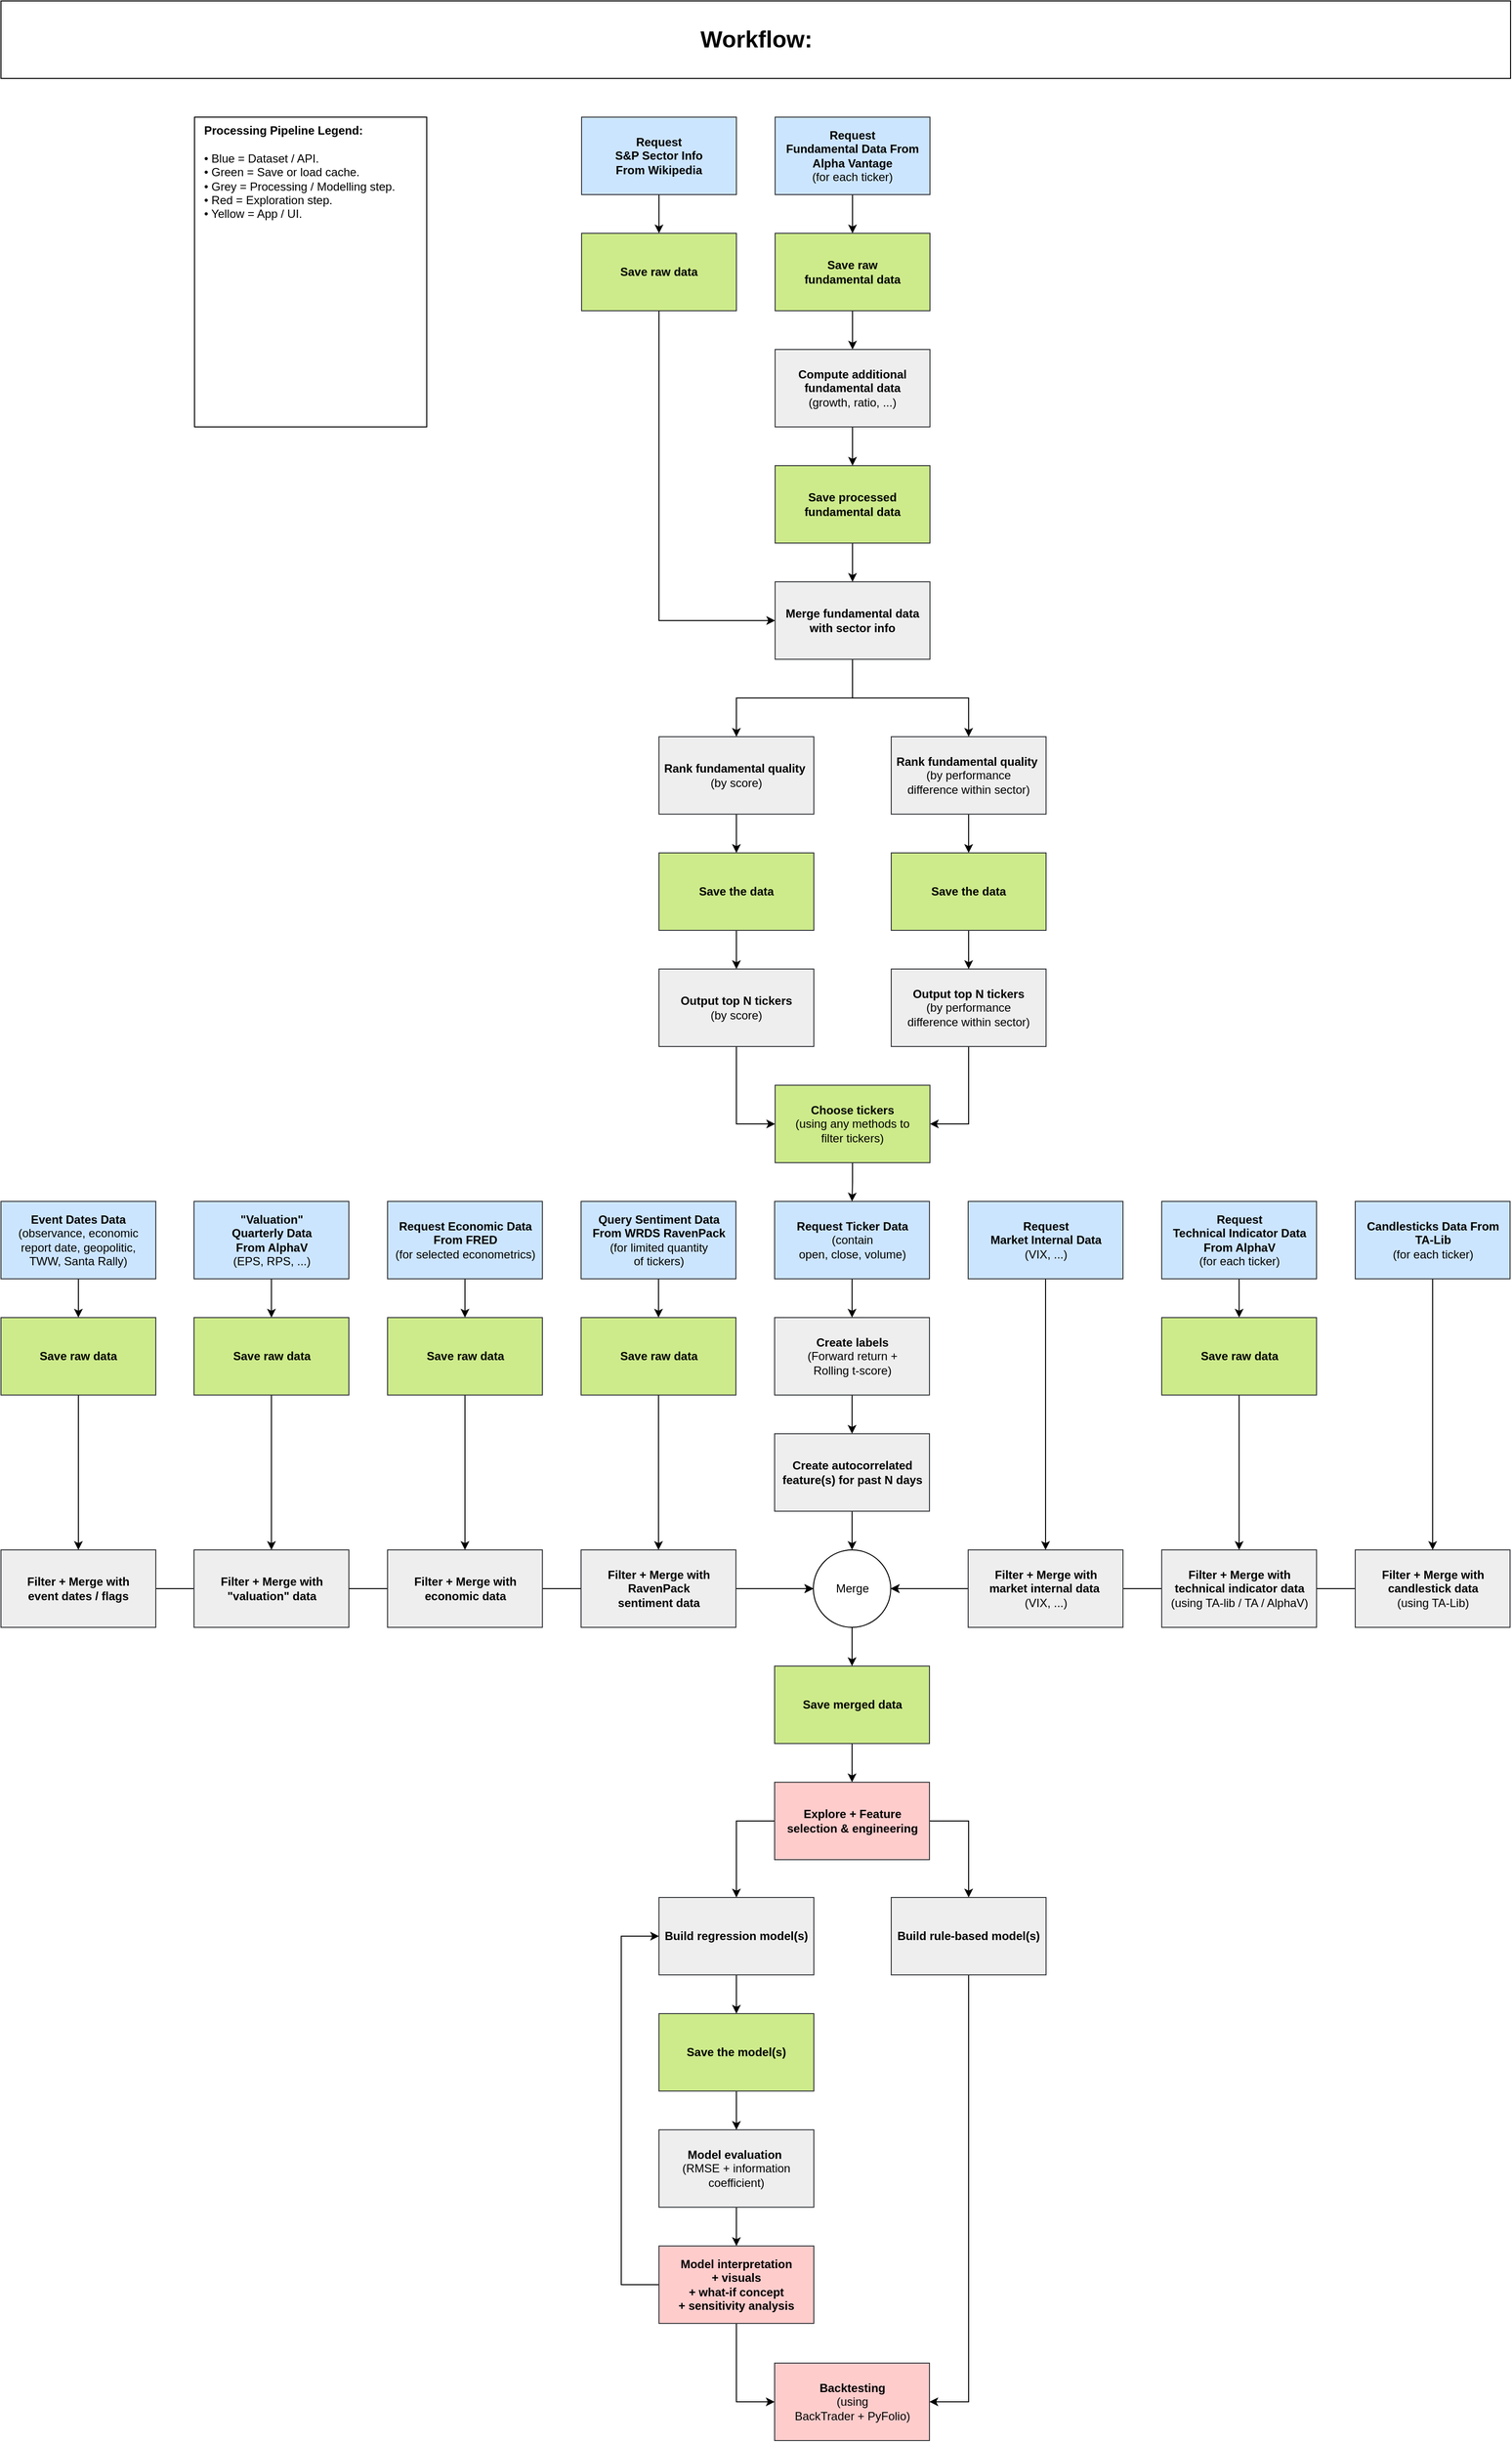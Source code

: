 <mxfile version="20.2.4" type="device" pages="3"><diagram id="XOwv9s_S93Ed8AocHxLy" name="workflow"><mxGraphModel dx="3448" dy="1522" grid="1" gridSize="10" guides="1" tooltips="1" connect="1" arrows="1" fold="1" page="1" pageScale="1" pageWidth="1169" pageHeight="827" math="0" shadow="0"><root><mxCell id="cT3jgn3tg6CRzC2Ch6uq-0"/><mxCell id="cT3jgn3tg6CRzC2Ch6uq-1" parent="cT3jgn3tg6CRzC2Ch6uq-0"/><mxCell id="NDVGhQBs1jizZYdKrDoh-17" style="edgeStyle=orthogonalEdgeStyle;rounded=0;orthogonalLoop=1;jettySize=auto;html=1;" parent="cT3jgn3tg6CRzC2Ch6uq-1" source="NDVGhQBs1jizZYdKrDoh-12" target="lr69LVYGVg-EljjJCGix-105" edge="1"><mxGeometry relative="1" as="geometry"/></mxCell><mxCell id="5p4c6snU-SuKV6wR_pnk-0" value="&lt;b style=&quot;font-size: 24px&quot;&gt;Workflow:&amp;nbsp;&lt;/b&gt;" style="rounded=0;whiteSpace=wrap;html=1;align=center;verticalAlign=middle;spacingLeft=8;fontSize=24;" parent="cT3jgn3tg6CRzC2Ch6uq-1" vertex="1"><mxGeometry x="-1440" y="-800" width="1560" height="80" as="geometry"/></mxCell><mxCell id="ap6l2DGa7me-KWfMbkwm-0" value="&lt;b&gt;Processing Pipeline Legend:&amp;nbsp;&lt;/b&gt;&lt;br&gt;&lt;br&gt;• Blue = Dataset / API.&amp;nbsp;&lt;br&gt;• Green = Save or load cache.&amp;nbsp;&lt;br&gt;•&amp;nbsp;Grey = Processing / Modelling step.&amp;nbsp;&lt;br&gt;• Red = Exploration step.&amp;nbsp;&lt;br&gt;• Yellow = App / UI.&amp;nbsp;" style="rounded=0;whiteSpace=wrap;html=1;align=left;verticalAlign=top;spacingLeft=8;" parent="cT3jgn3tg6CRzC2Ch6uq-1" vertex="1"><mxGeometry x="-1240" y="-680" width="240" height="320" as="geometry"/></mxCell><mxCell id="lr69LVYGVg-EljjJCGix-28" value="" style="edgeStyle=orthogonalEdgeStyle;rounded=0;orthogonalLoop=1;jettySize=auto;html=1;" parent="cT3jgn3tg6CRzC2Ch6uq-1" source="lr69LVYGVg-EljjJCGix-0" target="lr69LVYGVg-EljjJCGix-24" edge="1"><mxGeometry relative="1" as="geometry"/></mxCell><mxCell id="lr69LVYGVg-EljjJCGix-0" value="&lt;b&gt;Save raw &lt;br&gt;fundamental data&lt;/b&gt;" style="rounded=0;whiteSpace=wrap;html=1;fillColor=#cdeb8b;strokeColor=#36393d;" parent="cT3jgn3tg6CRzC2Ch6uq-1" vertex="1"><mxGeometry x="-640" y="-560" width="160" height="80" as="geometry"/></mxCell><mxCell id="lr69LVYGVg-EljjJCGix-27" value="" style="edgeStyle=orthogonalEdgeStyle;rounded=0;orthogonalLoop=1;jettySize=auto;html=1;" parent="cT3jgn3tg6CRzC2Ch6uq-1" source="lr69LVYGVg-EljjJCGix-2" target="lr69LVYGVg-EljjJCGix-0" edge="1"><mxGeometry relative="1" as="geometry"/></mxCell><mxCell id="lr69LVYGVg-EljjJCGix-2" value="&lt;b&gt;Request &lt;/b&gt;&lt;br&gt;&lt;b&gt;Fundamental Data From Alpha Vantage&lt;/b&gt;&lt;br&gt;(for each ticker)" style="rounded=0;whiteSpace=wrap;html=1;fillColor=#cce5ff;strokeColor=#36393d;" parent="cT3jgn3tg6CRzC2Ch6uq-1" vertex="1"><mxGeometry x="-640" y="-680" width="160" height="80" as="geometry"/></mxCell><mxCell id="lr69LVYGVg-EljjJCGix-42" value="" style="edgeStyle=orthogonalEdgeStyle;rounded=0;orthogonalLoop=1;jettySize=auto;html=1;" parent="cT3jgn3tg6CRzC2Ch6uq-1" source="lr69LVYGVg-EljjJCGix-4" target="lr69LVYGVg-EljjJCGix-5" edge="1"><mxGeometry relative="1" as="geometry"/></mxCell><mxCell id="lr69LVYGVg-EljjJCGix-4" value="&lt;b&gt;Request &lt;/b&gt;&lt;br&gt;&lt;b&gt;Technical Indicator Data From AlphaV&lt;/b&gt;&lt;br&gt;(for each ticker)" style="rounded=0;whiteSpace=wrap;html=1;fillColor=#cce5ff;strokeColor=#36393d;" parent="cT3jgn3tg6CRzC2Ch6uq-1" vertex="1"><mxGeometry x="-240.5" y="440" width="160" height="80" as="geometry"/></mxCell><mxCell id="lr69LVYGVg-EljjJCGix-114" style="edgeStyle=orthogonalEdgeStyle;rounded=0;orthogonalLoop=1;jettySize=auto;html=1;entryX=0.5;entryY=0;entryDx=0;entryDy=0;" parent="cT3jgn3tg6CRzC2Ch6uq-1" source="lr69LVYGVg-EljjJCGix-5" target="lr69LVYGVg-EljjJCGix-60" edge="1"><mxGeometry relative="1" as="geometry"/></mxCell><mxCell id="lr69LVYGVg-EljjJCGix-5" value="&lt;b&gt;Save raw&amp;nbsp;data&lt;/b&gt;" style="rounded=0;whiteSpace=wrap;html=1;fillColor=#cdeb8b;strokeColor=#36393d;" parent="cT3jgn3tg6CRzC2Ch6uq-1" vertex="1"><mxGeometry x="-240.5" y="560" width="160" height="80" as="geometry"/></mxCell><mxCell id="lr69LVYGVg-EljjJCGix-38" value="" style="edgeStyle=orthogonalEdgeStyle;rounded=0;orthogonalLoop=1;jettySize=auto;html=1;" parent="cT3jgn3tg6CRzC2Ch6uq-1" source="lr69LVYGVg-EljjJCGix-6" target="lr69LVYGVg-EljjJCGix-37" edge="1"><mxGeometry relative="1" as="geometry"/></mxCell><mxCell id="lr69LVYGVg-EljjJCGix-6" value="&lt;b&gt;Save processed &lt;br&gt;fundamental data&lt;/b&gt;" style="rounded=0;whiteSpace=wrap;html=1;fillColor=#cdeb8b;strokeColor=#36393d;" parent="cT3jgn3tg6CRzC2Ch6uq-1" vertex="1"><mxGeometry x="-640" y="-320" width="160" height="80" as="geometry"/></mxCell><mxCell id="lr69LVYGVg-EljjJCGix-23" value="" style="edgeStyle=orthogonalEdgeStyle;rounded=0;orthogonalLoop=1;jettySize=auto;html=1;" parent="cT3jgn3tg6CRzC2Ch6uq-1" source="lr69LVYGVg-EljjJCGix-7" target="lr69LVYGVg-EljjJCGix-18" edge="1"><mxGeometry relative="1" as="geometry"/></mxCell><mxCell id="lr69LVYGVg-EljjJCGix-7" value="&lt;b&gt;Rank fundamental quality&amp;nbsp;&lt;/b&gt;&lt;br&gt;(by score)" style="rounded=0;whiteSpace=wrap;html=1;fillColor=#eeeeee;strokeColor=#36393d;" parent="cT3jgn3tg6CRzC2Ch6uq-1" vertex="1"><mxGeometry x="-760" y="-40" width="160" height="80" as="geometry"/></mxCell><mxCell id="lr69LVYGVg-EljjJCGix-45" value="" style="edgeStyle=orthogonalEdgeStyle;rounded=0;orthogonalLoop=1;jettySize=auto;html=1;" parent="cT3jgn3tg6CRzC2Ch6uq-1" source="lr69LVYGVg-EljjJCGix-14" target="lr69LVYGVg-EljjJCGix-43" edge="1"><mxGeometry relative="1" as="geometry"/></mxCell><mxCell id="lr69LVYGVg-EljjJCGix-14" value="&lt;b&gt;Query Sentiment Data From WRDS RavenPack&lt;/b&gt;&lt;br&gt;(for limited quantity &lt;br&gt;of tickers)" style="rounded=0;whiteSpace=wrap;html=1;fillColor=#cce5ff;strokeColor=#36393d;" parent="cT3jgn3tg6CRzC2Ch6uq-1" vertex="1"><mxGeometry x="-840.5" y="440" width="160" height="80" as="geometry"/></mxCell><mxCell id="lr69LVYGVg-EljjJCGix-35" value="" style="edgeStyle=orthogonalEdgeStyle;rounded=0;orthogonalLoop=1;jettySize=auto;html=1;" parent="cT3jgn3tg6CRzC2Ch6uq-1" source="lr69LVYGVg-EljjJCGix-16" target="lr69LVYGVg-EljjJCGix-30" edge="1"><mxGeometry relative="1" as="geometry"/></mxCell><mxCell id="lr69LVYGVg-EljjJCGix-16" value="&lt;b&gt;Request &lt;br&gt;S&amp;amp;P Sector Info &lt;br&gt;From Wikipedia&lt;/b&gt;" style="rounded=0;whiteSpace=wrap;html=1;fillColor=#cce5ff;strokeColor=#36393d;" parent="cT3jgn3tg6CRzC2Ch6uq-1" vertex="1"><mxGeometry x="-840" y="-680" width="160" height="80" as="geometry"/></mxCell><mxCell id="lr69LVYGVg-EljjJCGix-56" value="" style="edgeStyle=orthogonalEdgeStyle;rounded=0;orthogonalLoop=1;jettySize=auto;html=1;" parent="cT3jgn3tg6CRzC2Ch6uq-1" source="lr69LVYGVg-EljjJCGix-18" target="lr69LVYGVg-EljjJCGix-54" edge="1"><mxGeometry relative="1" as="geometry"/></mxCell><mxCell id="lr69LVYGVg-EljjJCGix-18" value="&lt;b&gt;Save the data&lt;/b&gt;" style="rounded=0;whiteSpace=wrap;html=1;fillColor=#cdeb8b;strokeColor=#36393d;" parent="cT3jgn3tg6CRzC2Ch6uq-1" vertex="1"><mxGeometry x="-760" y="80" width="160" height="80" as="geometry"/></mxCell><mxCell id="lr69LVYGVg-EljjJCGix-22" value="" style="edgeStyle=orthogonalEdgeStyle;rounded=0;orthogonalLoop=1;jettySize=auto;html=1;" parent="cT3jgn3tg6CRzC2Ch6uq-1" source="lr69LVYGVg-EljjJCGix-19" target="lr69LVYGVg-EljjJCGix-21" edge="1"><mxGeometry relative="1" as="geometry"/></mxCell><mxCell id="lr69LVYGVg-EljjJCGix-19" value="&lt;b&gt;Rank fundamental quality&amp;nbsp;&lt;/b&gt;&lt;br&gt;(by performance &lt;br&gt;difference within sector)" style="rounded=0;whiteSpace=wrap;html=1;fillColor=#eeeeee;strokeColor=#36393d;" parent="cT3jgn3tg6CRzC2Ch6uq-1" vertex="1"><mxGeometry x="-520" y="-40" width="160" height="80" as="geometry"/></mxCell><mxCell id="lr69LVYGVg-EljjJCGix-57" value="" style="edgeStyle=orthogonalEdgeStyle;rounded=0;orthogonalLoop=1;jettySize=auto;html=1;" parent="cT3jgn3tg6CRzC2Ch6uq-1" source="lr69LVYGVg-EljjJCGix-21" target="lr69LVYGVg-EljjJCGix-55" edge="1"><mxGeometry relative="1" as="geometry"/></mxCell><mxCell id="lr69LVYGVg-EljjJCGix-21" value="&lt;b&gt;Save the data&lt;/b&gt;" style="rounded=0;whiteSpace=wrap;html=1;fillColor=#cdeb8b;strokeColor=#36393d;" parent="cT3jgn3tg6CRzC2Ch6uq-1" vertex="1"><mxGeometry x="-520" y="80" width="160" height="80" as="geometry"/></mxCell><mxCell id="lr69LVYGVg-EljjJCGix-29" value="" style="edgeStyle=orthogonalEdgeStyle;rounded=0;orthogonalLoop=1;jettySize=auto;html=1;" parent="cT3jgn3tg6CRzC2Ch6uq-1" source="lr69LVYGVg-EljjJCGix-24" target="lr69LVYGVg-EljjJCGix-6" edge="1"><mxGeometry relative="1" as="geometry"/></mxCell><mxCell id="lr69LVYGVg-EljjJCGix-24" value="&lt;b&gt;Compute additional fundamental data &lt;/b&gt;&lt;br&gt;(growth, ratio, ...)" style="rounded=0;whiteSpace=wrap;html=1;fillColor=#eeeeee;strokeColor=#36393d;" parent="cT3jgn3tg6CRzC2Ch6uq-1" vertex="1"><mxGeometry x="-640" y="-440" width="160" height="80" as="geometry"/></mxCell><mxCell id="lr69LVYGVg-EljjJCGix-41" style="edgeStyle=orthogonalEdgeStyle;rounded=0;orthogonalLoop=1;jettySize=auto;html=1;entryX=0;entryY=0.5;entryDx=0;entryDy=0;exitX=0.5;exitY=1;exitDx=0;exitDy=0;" parent="cT3jgn3tg6CRzC2Ch6uq-1" source="lr69LVYGVg-EljjJCGix-30" target="lr69LVYGVg-EljjJCGix-37" edge="1"><mxGeometry relative="1" as="geometry"><Array as="points"><mxPoint x="-760" y="-160"/></Array></mxGeometry></mxCell><mxCell id="lr69LVYGVg-EljjJCGix-30" value="&lt;b&gt;Save raw data&lt;br&gt;&lt;/b&gt;" style="rounded=0;whiteSpace=wrap;html=1;fillColor=#cdeb8b;strokeColor=#36393d;" parent="cT3jgn3tg6CRzC2Ch6uq-1" vertex="1"><mxGeometry x="-840" y="-560" width="160" height="80" as="geometry"/></mxCell><mxCell id="lr69LVYGVg-EljjJCGix-39" style="edgeStyle=orthogonalEdgeStyle;rounded=0;orthogonalLoop=1;jettySize=auto;html=1;entryX=0.5;entryY=0;entryDx=0;entryDy=0;" parent="cT3jgn3tg6CRzC2Ch6uq-1" source="lr69LVYGVg-EljjJCGix-37" target="lr69LVYGVg-EljjJCGix-19" edge="1"><mxGeometry relative="1" as="geometry"/></mxCell><mxCell id="lr69LVYGVg-EljjJCGix-40" style="edgeStyle=orthogonalEdgeStyle;rounded=0;orthogonalLoop=1;jettySize=auto;html=1;entryX=0.5;entryY=0;entryDx=0;entryDy=0;" parent="cT3jgn3tg6CRzC2Ch6uq-1" source="lr69LVYGVg-EljjJCGix-37" target="lr69LVYGVg-EljjJCGix-7" edge="1"><mxGeometry relative="1" as="geometry"/></mxCell><mxCell id="lr69LVYGVg-EljjJCGix-37" value="&lt;b&gt;Merge fundamental data with sector info&lt;/b&gt;" style="rounded=0;whiteSpace=wrap;html=1;fillColor=#eeeeee;strokeColor=#36393d;" parent="cT3jgn3tg6CRzC2Ch6uq-1" vertex="1"><mxGeometry x="-640" y="-200" width="160" height="80" as="geometry"/></mxCell><mxCell id="lr69LVYGVg-EljjJCGix-89" style="edgeStyle=orthogonalEdgeStyle;rounded=0;orthogonalLoop=1;jettySize=auto;html=1;" parent="cT3jgn3tg6CRzC2Ch6uq-1" source="lr69LVYGVg-EljjJCGix-43" target="lr69LVYGVg-EljjJCGix-58" edge="1"><mxGeometry relative="1" as="geometry"/></mxCell><mxCell id="lr69LVYGVg-EljjJCGix-43" value="&lt;b&gt;Save raw&amp;nbsp;data&lt;/b&gt;" style="rounded=0;whiteSpace=wrap;html=1;fillColor=#cdeb8b;strokeColor=#36393d;" parent="cT3jgn3tg6CRzC2Ch6uq-1" vertex="1"><mxGeometry x="-840.5" y="560" width="160" height="80" as="geometry"/></mxCell><mxCell id="lr69LVYGVg-EljjJCGix-47" value="" style="edgeStyle=orthogonalEdgeStyle;rounded=0;orthogonalLoop=1;jettySize=auto;html=1;" parent="cT3jgn3tg6CRzC2Ch6uq-1" source="lr69LVYGVg-EljjJCGix-48" target="lr69LVYGVg-EljjJCGix-52" edge="1"><mxGeometry relative="1" as="geometry"/></mxCell><mxCell id="lr69LVYGVg-EljjJCGix-48" value="&lt;b&gt;Create labels&lt;/b&gt;&lt;br&gt;(Forward return + &lt;br&gt;Rolling t-score)" style="rounded=0;whiteSpace=wrap;html=1;fillColor=#eeeeee;strokeColor=#36393d;" parent="cT3jgn3tg6CRzC2Ch6uq-1" vertex="1"><mxGeometry x="-640.5" y="560" width="160" height="80" as="geometry"/></mxCell><mxCell id="lr69LVYGVg-EljjJCGix-49" value="" style="edgeStyle=orthogonalEdgeStyle;rounded=0;orthogonalLoop=1;jettySize=auto;html=1;" parent="cT3jgn3tg6CRzC2Ch6uq-1" source="lr69LVYGVg-EljjJCGix-50" target="lr69LVYGVg-EljjJCGix-48" edge="1"><mxGeometry relative="1" as="geometry"/></mxCell><mxCell id="lr69LVYGVg-EljjJCGix-50" value="&lt;b&gt;Request Ticker Data&lt;br&gt;&lt;/b&gt;(contain &lt;br&gt;open, close, volume)" style="rounded=0;whiteSpace=wrap;html=1;fillColor=#cce5ff;strokeColor=#36393d;" parent="cT3jgn3tg6CRzC2Ch6uq-1" vertex="1"><mxGeometry x="-640.5" y="440" width="160" height="80" as="geometry"/></mxCell><mxCell id="lr69LVYGVg-EljjJCGix-106" value="" style="edgeStyle=orthogonalEdgeStyle;rounded=0;orthogonalLoop=1;jettySize=auto;html=1;" parent="cT3jgn3tg6CRzC2Ch6uq-1" source="lr69LVYGVg-EljjJCGix-52" target="lr69LVYGVg-EljjJCGix-105" edge="1"><mxGeometry relative="1" as="geometry"/></mxCell><mxCell id="lr69LVYGVg-EljjJCGix-52" value="&lt;b&gt;Create autocorrelated feature(s) for past N days&lt;/b&gt;" style="rounded=0;whiteSpace=wrap;html=1;fillColor=#eeeeee;strokeColor=#36393d;" parent="cT3jgn3tg6CRzC2Ch6uq-1" vertex="1"><mxGeometry x="-640.5" y="680" width="160" height="80" as="geometry"/></mxCell><mxCell id="lr69LVYGVg-EljjJCGix-74" style="edgeStyle=orthogonalEdgeStyle;rounded=0;orthogonalLoop=1;jettySize=auto;html=1;entryX=0;entryY=0.5;entryDx=0;entryDy=0;" parent="cT3jgn3tg6CRzC2Ch6uq-1" source="lr69LVYGVg-EljjJCGix-54" target="lr69LVYGVg-EljjJCGix-72" edge="1"><mxGeometry relative="1" as="geometry"/></mxCell><mxCell id="lr69LVYGVg-EljjJCGix-54" value="&lt;b&gt;Output top N tickers&lt;br&gt;&lt;/b&gt;(by score)&lt;b&gt;&lt;br&gt;&lt;/b&gt;" style="rounded=0;whiteSpace=wrap;html=1;fillColor=#eeeeee;strokeColor=#36393d;" parent="cT3jgn3tg6CRzC2Ch6uq-1" vertex="1"><mxGeometry x="-760" y="200" width="160" height="80" as="geometry"/></mxCell><mxCell id="lr69LVYGVg-EljjJCGix-75" style="edgeStyle=orthogonalEdgeStyle;rounded=0;orthogonalLoop=1;jettySize=auto;html=1;entryX=1;entryY=0.5;entryDx=0;entryDy=0;" parent="cT3jgn3tg6CRzC2Ch6uq-1" source="lr69LVYGVg-EljjJCGix-55" target="lr69LVYGVg-EljjJCGix-72" edge="1"><mxGeometry relative="1" as="geometry"/></mxCell><mxCell id="lr69LVYGVg-EljjJCGix-55" value="&lt;b&gt;Output top N tickers&lt;br&gt;&lt;/b&gt;(by performance&lt;br&gt;difference within sector)" style="rounded=0;whiteSpace=wrap;html=1;fillColor=#eeeeee;strokeColor=#36393d;" parent="cT3jgn3tg6CRzC2Ch6uq-1" vertex="1"><mxGeometry x="-520" y="200" width="160" height="80" as="geometry"/></mxCell><mxCell id="lr69LVYGVg-EljjJCGix-108" style="edgeStyle=orthogonalEdgeStyle;rounded=0;orthogonalLoop=1;jettySize=auto;html=1;entryX=0;entryY=0.5;entryDx=0;entryDy=0;" parent="cT3jgn3tg6CRzC2Ch6uq-1" source="lr69LVYGVg-EljjJCGix-58" target="lr69LVYGVg-EljjJCGix-105" edge="1"><mxGeometry relative="1" as="geometry"/></mxCell><mxCell id="lr69LVYGVg-EljjJCGix-110" style="edgeStyle=orthogonalEdgeStyle;rounded=0;orthogonalLoop=1;jettySize=auto;html=1;entryX=0;entryY=0.5;entryDx=0;entryDy=0;" parent="cT3jgn3tg6CRzC2Ch6uq-1" source="lr69LVYGVg-EljjJCGix-59" target="lr69LVYGVg-EljjJCGix-105" edge="1"><mxGeometry relative="1" as="geometry"/></mxCell><mxCell id="lr69LVYGVg-EljjJCGix-59" value="&lt;b&gt;Filter +&amp;nbsp;&lt;/b&gt;&lt;b&gt;Merge with &quot;valuation&quot; data&lt;br&gt;&lt;/b&gt;" style="rounded=0;whiteSpace=wrap;html=1;fillColor=#eeeeee;strokeColor=#36393d;" parent="cT3jgn3tg6CRzC2Ch6uq-1" vertex="1"><mxGeometry x="-1240.5" y="800" width="160" height="80" as="geometry"/></mxCell><mxCell id="NDVGhQBs1jizZYdKrDoh-6" style="edgeStyle=orthogonalEdgeStyle;rounded=0;orthogonalLoop=1;jettySize=auto;html=1;" parent="cT3jgn3tg6CRzC2Ch6uq-1" source="lr69LVYGVg-EljjJCGix-61" target="lr69LVYGVg-EljjJCGix-105" edge="1"><mxGeometry relative="1" as="geometry"/></mxCell><mxCell id="lr69LVYGVg-EljjJCGix-61" value="&lt;b&gt;Filter +&amp;nbsp;&lt;/b&gt;&lt;b&gt;Merge with &lt;/b&gt;&lt;br&gt;&lt;b&gt;candlestick data&lt;/b&gt;&lt;br&gt;(using TA-Lib)" style="rounded=0;whiteSpace=wrap;html=1;fillColor=#eeeeee;strokeColor=#36393d;" parent="cT3jgn3tg6CRzC2Ch6uq-1" vertex="1"><mxGeometry x="-40.5" y="800" width="160" height="80" as="geometry"/></mxCell><mxCell id="lr69LVYGVg-EljjJCGix-109" style="edgeStyle=orthogonalEdgeStyle;rounded=0;orthogonalLoop=1;jettySize=auto;html=1;entryX=0;entryY=0.5;entryDx=0;entryDy=0;" parent="cT3jgn3tg6CRzC2Ch6uq-1" source="lr69LVYGVg-EljjJCGix-62" target="lr69LVYGVg-EljjJCGix-105" edge="1"><mxGeometry relative="1" as="geometry"/></mxCell><mxCell id="lr69LVYGVg-EljjJCGix-62" value="&lt;b&gt;Filter +&amp;nbsp;&lt;/b&gt;&lt;b&gt;Merge with &lt;br&gt;economic data&lt;/b&gt;" style="rounded=0;whiteSpace=wrap;html=1;fillColor=#eeeeee;strokeColor=#36393d;" parent="cT3jgn3tg6CRzC2Ch6uq-1" vertex="1"><mxGeometry x="-1040.5" y="800" width="160" height="80" as="geometry"/></mxCell><mxCell id="lr69LVYGVg-EljjJCGix-115" style="edgeStyle=orthogonalEdgeStyle;rounded=0;orthogonalLoop=1;jettySize=auto;html=1;" parent="cT3jgn3tg6CRzC2Ch6uq-1" source="lr69LVYGVg-EljjJCGix-64" target="lr69LVYGVg-EljjJCGix-61" edge="1"><mxGeometry relative="1" as="geometry"/></mxCell><mxCell id="lr69LVYGVg-EljjJCGix-64" value="&lt;b&gt;Candlesticks Data From TA-Lib&lt;/b&gt;&lt;br&gt;(for each ticker)" style="rounded=0;whiteSpace=wrap;html=1;fillColor=#cce5ff;strokeColor=#36393d;" parent="cT3jgn3tg6CRzC2Ch6uq-1" vertex="1"><mxGeometry x="-40.5" y="440" width="160" height="80" as="geometry"/></mxCell><mxCell id="lr69LVYGVg-EljjJCGix-66" value="" style="edgeStyle=orthogonalEdgeStyle;rounded=0;orthogonalLoop=1;jettySize=auto;html=1;entryX=0.5;entryY=0;entryDx=0;entryDy=0;" parent="cT3jgn3tg6CRzC2Ch6uq-1" source="lr69LVYGVg-EljjJCGix-67" target="lr69LVYGVg-EljjJCGix-53" edge="1"><mxGeometry relative="1" as="geometry"><mxPoint x="-360.5" y="560" as="targetPoint"/></mxGeometry></mxCell><mxCell id="lr69LVYGVg-EljjJCGix-67" value="&lt;b&gt;Request &lt;/b&gt;&lt;br&gt;&lt;b&gt;Market Internal Data&lt;/b&gt;&lt;br&gt;(VIX, ...)" style="rounded=0;whiteSpace=wrap;html=1;fillColor=#cce5ff;strokeColor=#36393d;" parent="cT3jgn3tg6CRzC2Ch6uq-1" vertex="1"><mxGeometry x="-440.5" y="440" width="160" height="80" as="geometry"/></mxCell><mxCell id="NDVGhQBs1jizZYdKrDoh-0" value="" style="edgeStyle=orthogonalEdgeStyle;rounded=0;orthogonalLoop=1;jettySize=auto;html=1;" parent="cT3jgn3tg6CRzC2Ch6uq-1" source="lr69LVYGVg-EljjJCGix-72" target="lr69LVYGVg-EljjJCGix-50" edge="1"><mxGeometry relative="1" as="geometry"/></mxCell><mxCell id="lr69LVYGVg-EljjJCGix-72" value="&lt;b&gt;Choose tickers&lt;/b&gt;&lt;br&gt;(using any methods to &lt;br&gt;filter tickers)" style="rounded=0;whiteSpace=wrap;html=1;fillColor=#cdeb8b;strokeColor=#36393d;" parent="cT3jgn3tg6CRzC2Ch6uq-1" vertex="1"><mxGeometry x="-640" y="320" width="160" height="80" as="geometry"/></mxCell><mxCell id="lr69LVYGVg-EljjJCGix-76" style="edgeStyle=orthogonalEdgeStyle;rounded=0;orthogonalLoop=1;jettySize=auto;html=1;entryX=0;entryY=0.5;entryDx=0;entryDy=0;endArrow=classic;endFill=1;" parent="cT3jgn3tg6CRzC2Ch6uq-1" source="lr69LVYGVg-EljjJCGix-77" target="lr69LVYGVg-EljjJCGix-83" edge="1"><mxGeometry relative="1" as="geometry"><Array as="points"><mxPoint x="-799.0" y="1559"/><mxPoint x="-799.0" y="1199"/></Array></mxGeometry></mxCell><mxCell id="lr69LVYGVg-EljjJCGix-104" value="" style="edgeStyle=orthogonalEdgeStyle;rounded=0;orthogonalLoop=1;jettySize=auto;html=1;entryX=0;entryY=0.5;entryDx=0;entryDy=0;" parent="cT3jgn3tg6CRzC2Ch6uq-1" source="lr69LVYGVg-EljjJCGix-77" target="lr69LVYGVg-EljjJCGix-103" edge="1"><mxGeometry relative="1" as="geometry"/></mxCell><mxCell id="lr69LVYGVg-EljjJCGix-77" value="&lt;b&gt;Model interpretation&lt;br&gt;+ visuals&lt;br&gt;+ what-if concept&lt;br&gt;&lt;/b&gt;&lt;b&gt;+ sensitivity analysis&lt;/b&gt;" style="rounded=0;whiteSpace=wrap;html=1;fillColor=#ffcccc;strokeColor=#36393d;" parent="cT3jgn3tg6CRzC2Ch6uq-1" vertex="1"><mxGeometry x="-760.0" y="1519" width="160" height="80" as="geometry"/></mxCell><mxCell id="lr69LVYGVg-EljjJCGix-78" value="" style="edgeStyle=orthogonalEdgeStyle;rounded=0;orthogonalLoop=1;jettySize=auto;html=1;" parent="cT3jgn3tg6CRzC2Ch6uq-1" source="lr69LVYGVg-EljjJCGix-79" target="lr69LVYGVg-EljjJCGix-77" edge="1"><mxGeometry relative="1" as="geometry"/></mxCell><mxCell id="lr69LVYGVg-EljjJCGix-79" value="&lt;b&gt;Model evaluation&amp;nbsp;&lt;br&gt;&lt;/b&gt;(RMSE + information coefficient)" style="rounded=0;whiteSpace=wrap;html=1;fillColor=#eeeeee;strokeColor=#36393d;" parent="cT3jgn3tg6CRzC2Ch6uq-1" vertex="1"><mxGeometry x="-760.0" y="1399" width="160" height="80" as="geometry"/></mxCell><mxCell id="lr69LVYGVg-EljjJCGix-80" value="" style="edgeStyle=orthogonalEdgeStyle;rounded=0;orthogonalLoop=1;jettySize=auto;html=1;endArrow=classic;endFill=1;" parent="cT3jgn3tg6CRzC2Ch6uq-1" source="lr69LVYGVg-EljjJCGix-81" target="lr69LVYGVg-EljjJCGix-79" edge="1"><mxGeometry relative="1" as="geometry"/></mxCell><mxCell id="lr69LVYGVg-EljjJCGix-81" value="&lt;b&gt;Save the model(s)&lt;/b&gt;" style="rounded=0;whiteSpace=wrap;html=1;fillColor=#cdeb8b;strokeColor=#36393d;" parent="cT3jgn3tg6CRzC2Ch6uq-1" vertex="1"><mxGeometry x="-760.0" y="1279" width="160" height="80" as="geometry"/></mxCell><mxCell id="lr69LVYGVg-EljjJCGix-82" value="" style="edgeStyle=orthogonalEdgeStyle;rounded=0;orthogonalLoop=1;jettySize=auto;html=1;endArrow=classic;endFill=1;" parent="cT3jgn3tg6CRzC2Ch6uq-1" source="lr69LVYGVg-EljjJCGix-83" target="lr69LVYGVg-EljjJCGix-81" edge="1"><mxGeometry relative="1" as="geometry"/></mxCell><mxCell id="lr69LVYGVg-EljjJCGix-83" value="&lt;b&gt;Build regression model(s)&lt;/b&gt;" style="rounded=0;whiteSpace=wrap;html=1;fillColor=#eeeeee;strokeColor=#36393d;" parent="cT3jgn3tg6CRzC2Ch6uq-1" vertex="1"><mxGeometry x="-760.0" y="1159" width="160" height="80" as="geometry"/></mxCell><mxCell id="lr69LVYGVg-EljjJCGix-117" value="" style="edgeStyle=orthogonalEdgeStyle;rounded=0;orthogonalLoop=1;jettySize=auto;html=1;" parent="cT3jgn3tg6CRzC2Ch6uq-1" source="lr69LVYGVg-EljjJCGix-85" target="lr69LVYGVg-EljjJCGix-116" edge="1"><mxGeometry relative="1" as="geometry"/></mxCell><mxCell id="lr69LVYGVg-EljjJCGix-85" value="&lt;b&gt;Save merged data&lt;/b&gt;" style="rounded=0;whiteSpace=wrap;html=1;fillColor=#cdeb8b;strokeColor=#36393d;" parent="cT3jgn3tg6CRzC2Ch6uq-1" vertex="1"><mxGeometry x="-640.5" y="920" width="160" height="80" as="geometry"/></mxCell><mxCell id="lr69LVYGVg-EljjJCGix-90" value="" style="edgeStyle=orthogonalEdgeStyle;rounded=0;orthogonalLoop=1;jettySize=auto;html=1;" parent="cT3jgn3tg6CRzC2Ch6uq-1" source="lr69LVYGVg-EljjJCGix-91" target="lr69LVYGVg-EljjJCGix-92" edge="1"><mxGeometry relative="1" as="geometry"/></mxCell><mxCell id="lr69LVYGVg-EljjJCGix-91" value="&lt;b&gt;Request Economic Data From FRED&lt;/b&gt;&lt;br&gt;(for selected econometrics)" style="rounded=0;whiteSpace=wrap;html=1;fillColor=#cce5ff;strokeColor=#36393d;" parent="cT3jgn3tg6CRzC2Ch6uq-1" vertex="1"><mxGeometry x="-1040.5" y="440" width="160" height="80" as="geometry"/></mxCell><mxCell id="lr69LVYGVg-EljjJCGix-99" style="edgeStyle=orthogonalEdgeStyle;rounded=0;orthogonalLoop=1;jettySize=auto;html=1;entryX=0.5;entryY=0;entryDx=0;entryDy=0;" parent="cT3jgn3tg6CRzC2Ch6uq-1" source="lr69LVYGVg-EljjJCGix-92" target="lr69LVYGVg-EljjJCGix-62" edge="1"><mxGeometry relative="1" as="geometry"/></mxCell><mxCell id="lr69LVYGVg-EljjJCGix-92" value="&lt;b&gt;Save raw&amp;nbsp;data&lt;/b&gt;" style="rounded=0;whiteSpace=wrap;html=1;fillColor=#cdeb8b;strokeColor=#36393d;" parent="cT3jgn3tg6CRzC2Ch6uq-1" vertex="1"><mxGeometry x="-1040.5" y="560" width="160" height="80" as="geometry"/></mxCell><mxCell id="lr69LVYGVg-EljjJCGix-97" value="" style="edgeStyle=orthogonalEdgeStyle;rounded=0;orthogonalLoop=1;jettySize=auto;html=1;" parent="cT3jgn3tg6CRzC2Ch6uq-1" source="lr69LVYGVg-EljjJCGix-94" target="lr69LVYGVg-EljjJCGix-96" edge="1"><mxGeometry relative="1" as="geometry"/></mxCell><mxCell id="lr69LVYGVg-EljjJCGix-94" value="&lt;b&gt;&quot;Valuation&quot;&lt;br&gt;Quarterly Data&lt;/b&gt;&lt;br&gt;&lt;b&gt;From AlphaV&lt;/b&gt;&lt;br&gt;(EPS, RPS, ...)" style="rounded=0;whiteSpace=wrap;html=1;fillColor=#cce5ff;strokeColor=#36393d;" parent="cT3jgn3tg6CRzC2Ch6uq-1" vertex="1"><mxGeometry x="-1240.5" y="440" width="160" height="80" as="geometry"/></mxCell><mxCell id="lr69LVYGVg-EljjJCGix-98" style="edgeStyle=orthogonalEdgeStyle;rounded=0;orthogonalLoop=1;jettySize=auto;html=1;" parent="cT3jgn3tg6CRzC2Ch6uq-1" source="lr69LVYGVg-EljjJCGix-96" target="lr69LVYGVg-EljjJCGix-59" edge="1"><mxGeometry relative="1" as="geometry"/></mxCell><mxCell id="lr69LVYGVg-EljjJCGix-96" value="&lt;b&gt;Save raw&amp;nbsp;data&lt;/b&gt;" style="rounded=0;whiteSpace=wrap;html=1;fillColor=#cdeb8b;strokeColor=#36393d;" parent="cT3jgn3tg6CRzC2Ch6uq-1" vertex="1"><mxGeometry x="-1240.5" y="560" width="160" height="80" as="geometry"/></mxCell><mxCell id="lr69LVYGVg-EljjJCGix-103" value="&lt;b&gt;Backtesting&lt;/b&gt;&lt;br&gt;&lt;div style=&quot;&quot;&gt;&lt;span style=&quot;background-color: initial;&quot;&gt;(using &lt;br&gt;BackTrader + PyFolio)&lt;/span&gt;&lt;/div&gt;" style="rounded=0;whiteSpace=wrap;html=1;fillColor=#ffcccc;strokeColor=#36393d;align=center;" parent="cT3jgn3tg6CRzC2Ch6uq-1" vertex="1"><mxGeometry x="-640.5" y="1640" width="160" height="80" as="geometry"/></mxCell><mxCell id="lr69LVYGVg-EljjJCGix-107" value="" style="edgeStyle=orthogonalEdgeStyle;rounded=0;orthogonalLoop=1;jettySize=auto;html=1;" parent="cT3jgn3tg6CRzC2Ch6uq-1" source="lr69LVYGVg-EljjJCGix-105" target="lr69LVYGVg-EljjJCGix-85" edge="1"><mxGeometry relative="1" as="geometry"/></mxCell><mxCell id="lr69LVYGVg-EljjJCGix-105" value="Merge" style="ellipse;whiteSpace=wrap;html=1;aspect=fixed;" parent="cT3jgn3tg6CRzC2Ch6uq-1" vertex="1"><mxGeometry x="-600.5" y="800" width="80" height="80" as="geometry"/></mxCell><mxCell id="lr69LVYGVg-EljjJCGix-58" value="&lt;b&gt;Filter + Merge with RavenPack &lt;br&gt;sentiment data&lt;/b&gt;" style="rounded=0;whiteSpace=wrap;html=1;fillColor=#eeeeee;strokeColor=#36393d;" parent="cT3jgn3tg6CRzC2Ch6uq-1" vertex="1"><mxGeometry x="-840.5" y="800" width="160" height="80" as="geometry"/></mxCell><mxCell id="NDVGhQBs1jizZYdKrDoh-3" value="" style="edgeStyle=orthogonalEdgeStyle;rounded=0;orthogonalLoop=1;jettySize=auto;html=1;" parent="cT3jgn3tg6CRzC2Ch6uq-1" source="lr69LVYGVg-EljjJCGix-53" target="lr69LVYGVg-EljjJCGix-105" edge="1"><mxGeometry relative="1" as="geometry"/></mxCell><mxCell id="NDVGhQBs1jizZYdKrDoh-5" style="edgeStyle=orthogonalEdgeStyle;rounded=0;orthogonalLoop=1;jettySize=auto;html=1;" parent="cT3jgn3tg6CRzC2Ch6uq-1" source="lr69LVYGVg-EljjJCGix-60" target="lr69LVYGVg-EljjJCGix-105" edge="1"><mxGeometry relative="1" as="geometry"/></mxCell><mxCell id="lr69LVYGVg-EljjJCGix-60" value="&lt;b&gt;Filter +&amp;nbsp;&lt;/b&gt;&lt;b&gt;Merge with technical indicator data&lt;/b&gt;&lt;br&gt;(using TA-lib / TA / AlphaV)" style="rounded=0;whiteSpace=wrap;html=1;fillColor=#eeeeee;strokeColor=#36393d;" parent="cT3jgn3tg6CRzC2Ch6uq-1" vertex="1"><mxGeometry x="-240.5" y="800" width="160" height="80" as="geometry"/></mxCell><mxCell id="lr69LVYGVg-EljjJCGix-118" value="" style="edgeStyle=orthogonalEdgeStyle;rounded=0;orthogonalLoop=1;jettySize=auto;html=1;exitX=0;exitY=0.5;exitDx=0;exitDy=0;" parent="cT3jgn3tg6CRzC2Ch6uq-1" source="lr69LVYGVg-EljjJCGix-116" target="lr69LVYGVg-EljjJCGix-83" edge="1"><mxGeometry relative="1" as="geometry"/></mxCell><mxCell id="NDVGhQBs1jizZYdKrDoh-8" style="edgeStyle=orthogonalEdgeStyle;rounded=0;orthogonalLoop=1;jettySize=auto;html=1;entryX=0.5;entryY=0;entryDx=0;entryDy=0;exitX=1;exitY=0.5;exitDx=0;exitDy=0;" parent="cT3jgn3tg6CRzC2Ch6uq-1" source="lr69LVYGVg-EljjJCGix-116" target="NDVGhQBs1jizZYdKrDoh-7" edge="1"><mxGeometry relative="1" as="geometry"/></mxCell><mxCell id="lr69LVYGVg-EljjJCGix-116" value="&lt;b&gt;Explore + Feature &lt;br&gt;selection &amp;amp; engineering&lt;/b&gt;" style="rounded=0;whiteSpace=wrap;html=1;fillColor=#ffcccc;strokeColor=#36393d;" parent="cT3jgn3tg6CRzC2Ch6uq-1" vertex="1"><mxGeometry x="-640.5" y="1040" width="160" height="80" as="geometry"/></mxCell><mxCell id="lr69LVYGVg-EljjJCGix-53" value="&lt;b&gt;Filter +&amp;nbsp;&lt;/b&gt;&lt;b&gt;Merge with &lt;/b&gt;&lt;br&gt;&lt;b&gt;market internal data&amp;nbsp;&lt;/b&gt;&lt;br&gt;(VIX, ...)" style="rounded=0;whiteSpace=wrap;html=1;fillColor=#eeeeee;strokeColor=#36393d;" parent="cT3jgn3tg6CRzC2Ch6uq-1" vertex="1"><mxGeometry x="-440.5" y="800" width="160" height="80" as="geometry"/></mxCell><mxCell id="NDVGhQBs1jizZYdKrDoh-10" style="edgeStyle=orthogonalEdgeStyle;rounded=0;orthogonalLoop=1;jettySize=auto;html=1;entryX=1;entryY=0.5;entryDx=0;entryDy=0;" parent="cT3jgn3tg6CRzC2Ch6uq-1" source="NDVGhQBs1jizZYdKrDoh-7" target="lr69LVYGVg-EljjJCGix-103" edge="1"><mxGeometry relative="1" as="geometry"/></mxCell><mxCell id="NDVGhQBs1jizZYdKrDoh-7" value="&lt;b&gt;Build rule-based model(s)&lt;/b&gt;" style="rounded=0;whiteSpace=wrap;html=1;fillColor=#eeeeee;strokeColor=#36393d;" parent="cT3jgn3tg6CRzC2Ch6uq-1" vertex="1"><mxGeometry x="-520" y="1159" width="160" height="80" as="geometry"/></mxCell><mxCell id="NDVGhQBs1jizZYdKrDoh-12" value="&lt;b&gt;Filter +&amp;nbsp;&lt;/b&gt;&lt;b&gt;Merge with &lt;br&gt;event dates / flags&lt;/b&gt;" style="rounded=0;whiteSpace=wrap;html=1;fillColor=#eeeeee;strokeColor=#36393d;" parent="cT3jgn3tg6CRzC2Ch6uq-1" vertex="1"><mxGeometry x="-1440" y="800" width="160" height="80" as="geometry"/></mxCell><mxCell id="NDVGhQBs1jizZYdKrDoh-13" value="" style="edgeStyle=orthogonalEdgeStyle;rounded=0;orthogonalLoop=1;jettySize=auto;html=1;" parent="cT3jgn3tg6CRzC2Ch6uq-1" source="NDVGhQBs1jizZYdKrDoh-14" target="NDVGhQBs1jizZYdKrDoh-16" edge="1"><mxGeometry relative="1" as="geometry"/></mxCell><mxCell id="NDVGhQBs1jizZYdKrDoh-14" value="&lt;b&gt;Event Dates Data&lt;/b&gt;&lt;br&gt;(observance, economic report date, geopolitic, &lt;br&gt;TWW, Santa Rally)" style="rounded=0;whiteSpace=wrap;html=1;fillColor=#cce5ff;strokeColor=#36393d;" parent="cT3jgn3tg6CRzC2Ch6uq-1" vertex="1"><mxGeometry x="-1440" y="440" width="160" height="80" as="geometry"/></mxCell><mxCell id="NDVGhQBs1jizZYdKrDoh-15" style="edgeStyle=orthogonalEdgeStyle;rounded=0;orthogonalLoop=1;jettySize=auto;html=1;" parent="cT3jgn3tg6CRzC2Ch6uq-1" source="NDVGhQBs1jizZYdKrDoh-16" target="NDVGhQBs1jizZYdKrDoh-12" edge="1"><mxGeometry relative="1" as="geometry"/></mxCell><mxCell id="NDVGhQBs1jizZYdKrDoh-16" value="&lt;b&gt;Save raw&amp;nbsp;data&lt;/b&gt;" style="rounded=0;whiteSpace=wrap;html=1;fillColor=#cdeb8b;strokeColor=#36393d;" parent="cT3jgn3tg6CRzC2Ch6uq-1" vertex="1"><mxGeometry x="-1440" y="560" width="160" height="80" as="geometry"/></mxCell></root></mxGraphModel></diagram><diagram name="completion" id="S0e1bYz50vS09MV_4_1C"><mxGraphModel dx="1989" dy="1523" grid="1" gridSize="10" guides="1" tooltips="1" connect="1" arrows="1" fold="1" page="1" pageScale="1" pageWidth="1169" pageHeight="827" math="0" shadow="0"><root><mxCell id="WlBYTzzGyVE7TvTivAUr-0"/><mxCell id="WlBYTzzGyVE7TvTivAUr-1" parent="WlBYTzzGyVE7TvTivAUr-0"/><mxCell id="npLvrCpMIMFxikgr4Wc5-0" value="&lt;b&gt;Task Specific Distribution:&amp;nbsp;&lt;/b&gt;" style="rounded=0;whiteSpace=wrap;html=1;align=center;verticalAlign=middle;spacingLeft=8;fontSize=24;" parent="WlBYTzzGyVE7TvTivAUr-1" vertex="1"><mxGeometry x="-1120" y="-800" width="1520" height="80" as="geometry"/></mxCell><mxCell id="npLvrCpMIMFxikgr4Wc5-1" value="&lt;b&gt;Workload distribution:&amp;nbsp;&lt;br&gt;&lt;/b&gt;&lt;br&gt;• Green = Completed.&amp;nbsp;&lt;br&gt;• Red = WIP.&amp;nbsp;&lt;br&gt;• Blue = Partially done.&amp;nbsp;" style="rounded=0;whiteSpace=wrap;html=1;align=left;verticalAlign=top;spacingLeft=8;" parent="WlBYTzzGyVE7TvTivAUr-1" vertex="1"><mxGeometry x="-1120" y="-680" width="240" height="320" as="geometry"/></mxCell><mxCell id="npLvrCpMIMFxikgr4Wc5-2" value="" style="edgeStyle=orthogonalEdgeStyle;rounded=0;orthogonalLoop=1;jettySize=auto;html=1;" parent="WlBYTzzGyVE7TvTivAUr-1" source="npLvrCpMIMFxikgr4Wc5-3" target="npLvrCpMIMFxikgr4Wc5-7" edge="1"><mxGeometry relative="1" as="geometry"/></mxCell><mxCell id="npLvrCpMIMFxikgr4Wc5-3" value="&lt;b&gt;CNN News Dataset &lt;br&gt;&lt;/b&gt;(contain date, headline, category, text)" style="rounded=0;whiteSpace=wrap;html=1;fillColor=#cdeb8b;strokeColor=#36393d;" parent="WlBYTzzGyVE7TvTivAUr-1" vertex="1"><mxGeometry x="-640" y="-680" width="160" height="80" as="geometry"/></mxCell><mxCell id="npLvrCpMIMFxikgr4Wc5-4" value="" style="edgeStyle=orthogonalEdgeStyle;rounded=0;orthogonalLoop=1;jettySize=auto;html=1;fillColor=#ffcccc;strokeColor=#36393d;" parent="WlBYTzzGyVE7TvTivAUr-1" source="npLvrCpMIMFxikgr4Wc5-5" target="npLvrCpMIMFxikgr4Wc5-11" edge="1"><mxGeometry relative="1" as="geometry"/></mxCell><mxCell id="npLvrCpMIMFxikgr4Wc5-5" value="&lt;b&gt;Remove unavailable headlines&lt;/b&gt;" style="rounded=0;whiteSpace=wrap;html=1;fillColor=#cdeb8b;strokeColor=#36393d;" parent="WlBYTzzGyVE7TvTivAUr-1" vertex="1"><mxGeometry x="-640" y="-440" width="160" height="80" as="geometry"/></mxCell><mxCell id="npLvrCpMIMFxikgr4Wc5-6" value="" style="edgeStyle=orthogonalEdgeStyle;rounded=0;orthogonalLoop=1;jettySize=auto;html=1;fillColor=#ffcccc;strokeColor=#36393d;" parent="WlBYTzzGyVE7TvTivAUr-1" source="npLvrCpMIMFxikgr4Wc5-7" target="npLvrCpMIMFxikgr4Wc5-5" edge="1"><mxGeometry relative="1" as="geometry"/></mxCell><mxCell id="npLvrCpMIMFxikgr4Wc5-7" value="&lt;b&gt;Filter by categories &lt;br&gt;&lt;/b&gt;(keep business and finance related categories)" style="rounded=0;whiteSpace=wrap;html=1;fillColor=#cdeb8b;strokeColor=#36393d;" parent="WlBYTzzGyVE7TvTivAUr-1" vertex="1"><mxGeometry x="-640" y="-560" width="160" height="80" as="geometry"/></mxCell><mxCell id="npLvrCpMIMFxikgr4Wc5-8" value="" style="edgeStyle=orthogonalEdgeStyle;rounded=0;orthogonalLoop=1;jettySize=auto;html=1;" parent="WlBYTzzGyVE7TvTivAUr-1" source="npLvrCpMIMFxikgr4Wc5-9" target="npLvrCpMIMFxikgr4Wc5-11" edge="1"><mxGeometry relative="1" as="geometry"/></mxCell><mxCell id="npLvrCpMIMFxikgr4Wc5-9" value="&lt;b&gt;Load WIKIFIER API &lt;/b&gt;&lt;br&gt;(NER.&lt;br&gt;Need to get the API key)" style="rounded=0;whiteSpace=wrap;html=1;fillColor=#cdeb8b;strokeColor=#36393d;" parent="WlBYTzzGyVE7TvTivAUr-1" vertex="1"><mxGeometry x="-840" y="-320" width="160" height="80" as="geometry"/></mxCell><mxCell id="npLvrCpMIMFxikgr4Wc5-10" value="" style="edgeStyle=orthogonalEdgeStyle;rounded=0;orthogonalLoop=1;jettySize=auto;html=1;endArrow=classic;endFill=1;" parent="WlBYTzzGyVE7TvTivAUr-1" source="npLvrCpMIMFxikgr4Wc5-11" target="npLvrCpMIMFxikgr4Wc5-33" edge="1"><mxGeometry relative="1" as="geometry"/></mxCell><mxCell id="npLvrCpMIMFxikgr4Wc5-11" value="&lt;b&gt;Extract entities&lt;/b&gt;&lt;br&gt;(may keep relevant &amp;amp; significant entities)" style="rounded=0;whiteSpace=wrap;html=1;fillColor=#cce5ff;strokeColor=#36393d;" parent="WlBYTzzGyVE7TvTivAUr-1" vertex="1"><mxGeometry x="-640" y="-320" width="160" height="80" as="geometry"/></mxCell><mxCell id="npLvrCpMIMFxikgr4Wc5-12" value="" style="edgeStyle=orthogonalEdgeStyle;rounded=0;orthogonalLoop=1;jettySize=auto;html=1;" parent="WlBYTzzGyVE7TvTivAUr-1" source="npLvrCpMIMFxikgr4Wc5-13" target="npLvrCpMIMFxikgr4Wc5-15" edge="1"><mxGeometry relative="1" as="geometry"/></mxCell><mxCell id="npLvrCpMIMFxikgr4Wc5-13" value="&lt;b&gt;Load SpaCy pipeline&lt;br&gt;(sentiment only)&lt;br&gt;&lt;/b&gt;" style="rounded=0;whiteSpace=wrap;html=1;fillColor=#cdeb8b;strokeColor=#36393d;" parent="WlBYTzzGyVE7TvTivAUr-1" vertex="1"><mxGeometry x="40" y="-200" width="160" height="80" as="geometry"/></mxCell><mxCell id="npLvrCpMIMFxikgr4Wc5-14" value="" style="edgeStyle=orthogonalEdgeStyle;rounded=0;orthogonalLoop=1;jettySize=auto;html=1;endArrow=classic;endFill=1;" parent="WlBYTzzGyVE7TvTivAUr-1" source="npLvrCpMIMFxikgr4Wc5-15" target="npLvrCpMIMFxikgr4Wc5-43" edge="1"><mxGeometry relative="1" as="geometry"/></mxCell><mxCell id="npLvrCpMIMFxikgr4Wc5-15" value="&lt;b&gt;Extract sentiment score&lt;/b&gt;" style="rounded=0;whiteSpace=wrap;html=1;fillColor=#cdeb8b;strokeColor=#36393d;" parent="WlBYTzzGyVE7TvTivAUr-1" vertex="1"><mxGeometry x="-160" y="-200" width="160" height="80" as="geometry"/></mxCell><mxCell id="npLvrCpMIMFxikgr4Wc5-16" value="" style="edgeStyle=orthogonalEdgeStyle;rounded=0;orthogonalLoop=1;jettySize=auto;html=1;endArrow=classic;endFill=1;fillColor=#ffcccc;strokeColor=#36393d;" parent="WlBYTzzGyVE7TvTivAUr-1" source="npLvrCpMIMFxikgr4Wc5-17" target="npLvrCpMIMFxikgr4Wc5-19" edge="1"><mxGeometry relative="1" as="geometry"/></mxCell><mxCell id="npLvrCpMIMFxikgr4Wc5-17" value="&lt;b&gt;Vectorise the entities &lt;br&gt;/ Use embeddings&lt;/b&gt;&lt;br&gt;(from list to BOW &lt;br&gt;via Sklearn or EMB via Gensim / Metavec)" style="rounded=0;whiteSpace=wrap;html=1;fillColor=#cce5ff;strokeColor=#36393d;" parent="WlBYTzzGyVE7TvTivAUr-1" vertex="1"><mxGeometry x="-640" y="-80" width="160" height="80" as="geometry"/></mxCell><mxCell id="npLvrCpMIMFxikgr4Wc5-18" value="" style="edgeStyle=orthogonalEdgeStyle;rounded=0;orthogonalLoop=1;jettySize=auto;html=1;" parent="WlBYTzzGyVE7TvTivAUr-1" source="npLvrCpMIMFxikgr4Wc5-19" target="npLvrCpMIMFxikgr4Wc5-26" edge="1"><mxGeometry relative="1" as="geometry"/></mxCell><mxCell id="npLvrCpMIMFxikgr4Wc5-19" value="&lt;b&gt;Build topic model(s)&lt;/b&gt;&lt;br&gt;(explore optimal # of topics)" style="rounded=0;whiteSpace=wrap;html=1;fillColor=#cdeb8b;strokeColor=#36393d;" parent="WlBYTzzGyVE7TvTivAUr-1" vertex="1"><mxGeometry x="-640" y="40" width="160" height="80" as="geometry"/></mxCell><mxCell id="npLvrCpMIMFxikgr4Wc5-20" style="edgeStyle=orthogonalEdgeStyle;rounded=0;orthogonalLoop=1;jettySize=auto;html=1;entryX=0;entryY=0.5;entryDx=0;entryDy=0;" parent="WlBYTzzGyVE7TvTivAUr-1" source="npLvrCpMIMFxikgr4Wc5-21" target="npLvrCpMIMFxikgr4Wc5-19" edge="1"><mxGeometry relative="1" as="geometry"><Array as="points"><mxPoint x="-680" y="440"/><mxPoint x="-680" y="80"/></Array></mxGeometry></mxCell><mxCell id="npLvrCpMIMFxikgr4Wc5-21" value="&lt;b&gt;Model interpretation &lt;br&gt;+ visuals&lt;br&gt;+ multiverse analysis&lt;br&gt;&lt;/b&gt;" style="rounded=0;whiteSpace=wrap;html=1;fillColor=#cce5ff;strokeColor=#36393d;" parent="WlBYTzzGyVE7TvTivAUr-1" vertex="1"><mxGeometry x="-640" y="400" width="160" height="80" as="geometry"/></mxCell><mxCell id="npLvrCpMIMFxikgr4Wc5-22" value="" style="edgeStyle=orthogonalEdgeStyle;rounded=0;orthogonalLoop=1;jettySize=auto;html=1;fillColor=#ffcccc;strokeColor=#36393d;" parent="WlBYTzzGyVE7TvTivAUr-1" source="npLvrCpMIMFxikgr4Wc5-23" target="npLvrCpMIMFxikgr4Wc5-21" edge="1"><mxGeometry relative="1" as="geometry"/></mxCell><mxCell id="npLvrCpMIMFxikgr4Wc5-23" value="&lt;b&gt;Model evaluation &lt;/b&gt;(coherence / perplexity)" style="rounded=0;whiteSpace=wrap;html=1;fillColor=#cce5ff;strokeColor=#36393d;" parent="WlBYTzzGyVE7TvTivAUr-1" vertex="1"><mxGeometry x="-640" y="280" width="160" height="80" as="geometry"/></mxCell><mxCell id="npLvrCpMIMFxikgr4Wc5-24" value="" style="edgeStyle=orthogonalEdgeStyle;rounded=0;orthogonalLoop=1;jettySize=auto;html=1;" parent="WlBYTzzGyVE7TvTivAUr-1" source="npLvrCpMIMFxikgr4Wc5-26" target="npLvrCpMIMFxikgr4Wc5-23" edge="1"><mxGeometry relative="1" as="geometry"/></mxCell><mxCell id="npLvrCpMIMFxikgr4Wc5-25" value="" style="edgeStyle=orthogonalEdgeStyle;rounded=0;orthogonalLoop=1;jettySize=auto;html=1;endArrow=classic;endFill=1;" parent="WlBYTzzGyVE7TvTivAUr-1" source="npLvrCpMIMFxikgr4Wc5-26" target="npLvrCpMIMFxikgr4Wc5-45" edge="1"><mxGeometry relative="1" as="geometry"/></mxCell><mxCell id="npLvrCpMIMFxikgr4Wc5-26" value="&lt;b&gt;Save the topic model(s)&lt;/b&gt;" style="rounded=0;whiteSpace=wrap;html=1;fillColor=#cdeb8b;strokeColor=#36393d;" parent="WlBYTzzGyVE7TvTivAUr-1" vertex="1"><mxGeometry x="-640" y="160" width="160" height="80" as="geometry"/></mxCell><mxCell id="npLvrCpMIMFxikgr4Wc5-27" value="" style="edgeStyle=orthogonalEdgeStyle;rounded=0;orthogonalLoop=1;jettySize=auto;html=1;fillColor=#ffcccc;strokeColor=#36393d;" parent="WlBYTzzGyVE7TvTivAUr-1" source="npLvrCpMIMFxikgr4Wc5-28" target="npLvrCpMIMFxikgr4Wc5-37" edge="1"><mxGeometry relative="1" as="geometry"/></mxCell><mxCell id="npLvrCpMIMFxikgr4Wc5-28" value="&lt;b&gt;Create labels, &lt;br&gt;Rolling t-score&lt;/b&gt;&lt;br&gt;(Convert to ordinal or &lt;br&gt;keep as numerical)" style="rounded=0;whiteSpace=wrap;html=1;fillColor=#cdeb8b;strokeColor=#36393d;" parent="WlBYTzzGyVE7TvTivAUr-1" vertex="1"><mxGeometry x="-160" y="-560" width="160" height="80" as="geometry"/></mxCell><mxCell id="npLvrCpMIMFxikgr4Wc5-29" value="" style="edgeStyle=orthogonalEdgeStyle;rounded=0;orthogonalLoop=1;jettySize=auto;html=1;" parent="WlBYTzzGyVE7TvTivAUr-1" source="npLvrCpMIMFxikgr4Wc5-30" target="npLvrCpMIMFxikgr4Wc5-28" edge="1"><mxGeometry relative="1" as="geometry"/></mxCell><mxCell id="npLvrCpMIMFxikgr4Wc5-30" value="&lt;b&gt;YFinance&lt;br&gt;&lt;/b&gt;(contain &lt;br&gt;open, close, volume)" style="rounded=0;whiteSpace=wrap;html=1;fillColor=#cdeb8b;strokeColor=#36393d;" parent="WlBYTzzGyVE7TvTivAUr-1" vertex="1"><mxGeometry x="-160" y="-680" width="160" height="80" as="geometry"/></mxCell><mxCell id="npLvrCpMIMFxikgr4Wc5-31" value="" style="edgeStyle=orthogonalEdgeStyle;rounded=0;orthogonalLoop=1;jettySize=auto;html=1;" parent="WlBYTzzGyVE7TvTivAUr-1" source="npLvrCpMIMFxikgr4Wc5-33" target="npLvrCpMIMFxikgr4Wc5-35" edge="1"><mxGeometry relative="1" as="geometry"/></mxCell><mxCell id="npLvrCpMIMFxikgr4Wc5-32" value="" style="edgeStyle=orthogonalEdgeStyle;rounded=0;orthogonalLoop=1;jettySize=auto;html=1;endArrow=classic;endFill=1;" parent="WlBYTzzGyVE7TvTivAUr-1" source="npLvrCpMIMFxikgr4Wc5-33" target="npLvrCpMIMFxikgr4Wc5-17" edge="1"><mxGeometry relative="1" as="geometry"/></mxCell><mxCell id="npLvrCpMIMFxikgr4Wc5-33" value="&lt;b&gt;Save the data&lt;/b&gt;&lt;br&gt;(extracting entities &lt;br&gt;takes time,&lt;br&gt;so need to cache it)" style="rounded=0;whiteSpace=wrap;html=1;fillColor=#cdeb8b;strokeColor=#36393d;" parent="WlBYTzzGyVE7TvTivAUr-1" vertex="1"><mxGeometry x="-640" y="-200" width="160" height="80" as="geometry"/></mxCell><mxCell id="npLvrCpMIMFxikgr4Wc5-34" style="edgeStyle=orthogonalEdgeStyle;rounded=0;orthogonalLoop=1;jettySize=auto;html=1;endArrow=classic;endFill=1;" parent="WlBYTzzGyVE7TvTivAUr-1" source="npLvrCpMIMFxikgr4Wc5-35" target="npLvrCpMIMFxikgr4Wc5-41" edge="1"><mxGeometry relative="1" as="geometry"/></mxCell><mxCell id="npLvrCpMIMFxikgr4Wc5-35" value="&lt;b&gt;Load the data&lt;/b&gt;" style="rounded=0;whiteSpace=wrap;html=1;fillColor=#cdeb8b;strokeColor=#36393d;" parent="WlBYTzzGyVE7TvTivAUr-1" vertex="1"><mxGeometry x="-440" y="-200" width="160" height="80" as="geometry"/></mxCell><mxCell id="npLvrCpMIMFxikgr4Wc5-36" value="" style="edgeStyle=orthogonalEdgeStyle;rounded=0;orthogonalLoop=1;jettySize=auto;html=1;fillColor=#ffcccc;strokeColor=#36393d;" parent="WlBYTzzGyVE7TvTivAUr-1" source="npLvrCpMIMFxikgr4Wc5-37" target="npLvrCpMIMFxikgr4Wc5-39" edge="1"><mxGeometry relative="1" as="geometry"/></mxCell><mxCell id="npLvrCpMIMFxikgr4Wc5-37" value="&lt;b&gt;Create feature(s) for past &lt;br&gt;N days of rolling t-score&lt;/b&gt;&lt;br&gt;(if autocorrelation exists)" style="rounded=0;whiteSpace=wrap;html=1;fillColor=#cce5ff;strokeColor=#36393d;" parent="WlBYTzzGyVE7TvTivAUr-1" vertex="1"><mxGeometry x="-160" y="-440" width="160" height="80" as="geometry"/></mxCell><mxCell id="npLvrCpMIMFxikgr4Wc5-38" value="" style="edgeStyle=orthogonalEdgeStyle;rounded=0;orthogonalLoop=1;jettySize=auto;html=1;endArrow=classic;endFill=1;fillColor=#ffcccc;strokeColor=#36393d;" parent="WlBYTzzGyVE7TvTivAUr-1" source="npLvrCpMIMFxikgr4Wc5-39" target="npLvrCpMIMFxikgr4Wc5-15" edge="1"><mxGeometry relative="1" as="geometry"/></mxCell><mxCell id="npLvrCpMIMFxikgr4Wc5-39" value="&lt;b&gt;Create other&lt;br&gt;relevant features&lt;/b&gt;&lt;br&gt;(explore features)" style="rounded=0;whiteSpace=wrap;html=1;fillColor=#cce5ff;strokeColor=#36393d;" parent="WlBYTzzGyVE7TvTivAUr-1" vertex="1"><mxGeometry x="-160" y="-320" width="160" height="80" as="geometry"/></mxCell><mxCell id="npLvrCpMIMFxikgr4Wc5-40" value="" style="edgeStyle=orthogonalEdgeStyle;rounded=0;orthogonalLoop=1;jettySize=auto;html=1;" parent="WlBYTzzGyVE7TvTivAUr-1" source="npLvrCpMIMFxikgr4Wc5-41" target="npLvrCpMIMFxikgr4Wc5-39" edge="1"><mxGeometry relative="1" as="geometry"/></mxCell><mxCell id="npLvrCpMIMFxikgr4Wc5-41" value="Merge&lt;br&gt;datasets&lt;br&gt;by date" style="ellipse;whiteSpace=wrap;html=1;aspect=fixed;fillColor=#cdeb8b;strokeColor=#36393d;" parent="WlBYTzzGyVE7TvTivAUr-1" vertex="1"><mxGeometry x="-270" y="-310" width="60" height="60" as="geometry"/></mxCell><mxCell id="npLvrCpMIMFxikgr4Wc5-42" style="edgeStyle=orthogonalEdgeStyle;rounded=0;orthogonalLoop=1;jettySize=auto;html=1;endArrow=classic;endFill=1;fillColor=#ffcccc;strokeColor=#36393d;" parent="WlBYTzzGyVE7TvTivAUr-1" source="npLvrCpMIMFxikgr4Wc5-43" target="npLvrCpMIMFxikgr4Wc5-53" edge="1"><mxGeometry relative="1" as="geometry"/></mxCell><mxCell id="npLvrCpMIMFxikgr4Wc5-43" value="&lt;b&gt;Extract topics / themes&lt;/b&gt;&lt;br&gt;(labelled with names)" style="rounded=0;whiteSpace=wrap;html=1;fillColor=#cdeb8b;strokeColor=#36393d;" parent="WlBYTzzGyVE7TvTivAUr-1" vertex="1"><mxGeometry x="-160" y="-80" width="160" height="80" as="geometry"/></mxCell><mxCell id="npLvrCpMIMFxikgr4Wc5-44" style="edgeStyle=orthogonalEdgeStyle;rounded=0;orthogonalLoop=1;jettySize=auto;html=1;entryX=0;entryY=0.5;entryDx=0;entryDy=0;endArrow=classic;endFill=1;" parent="WlBYTzzGyVE7TvTivAUr-1" source="npLvrCpMIMFxikgr4Wc5-45" target="npLvrCpMIMFxikgr4Wc5-43" edge="1"><mxGeometry relative="1" as="geometry"><Array as="points"><mxPoint x="-360" y="-40"/></Array></mxGeometry></mxCell><mxCell id="npLvrCpMIMFxikgr4Wc5-45" value="&lt;b&gt;Load the topic model(s)&lt;/b&gt;" style="rounded=0;whiteSpace=wrap;html=1;fillColor=#cdeb8b;strokeColor=#36393d;" parent="WlBYTzzGyVE7TvTivAUr-1" vertex="1"><mxGeometry x="-440" y="160" width="160" height="80" as="geometry"/></mxCell><mxCell id="npLvrCpMIMFxikgr4Wc5-46" style="edgeStyle=orthogonalEdgeStyle;rounded=0;orthogonalLoop=1;jettySize=auto;html=1;entryX=0;entryY=0.5;entryDx=0;entryDy=0;endArrow=classic;endFill=1;" parent="WlBYTzzGyVE7TvTivAUr-1" source="npLvrCpMIMFxikgr4Wc5-47" target="npLvrCpMIMFxikgr4Wc5-53" edge="1"><mxGeometry relative="1" as="geometry"><Array as="points"><mxPoint x="-200" y="440"/><mxPoint x="-200" y="80"/></Array></mxGeometry></mxCell><mxCell id="npLvrCpMIMFxikgr4Wc5-47" value="&lt;b&gt;Model interpretation &lt;br&gt;+ visuals&lt;br&gt;+ GOOG What-If concept&lt;br&gt;&lt;/b&gt;&lt;b&gt;+ sensitivity analysis&lt;/b&gt;&lt;br&gt;(weights for entities, sentiment, theme, ...)" style="rounded=0;whiteSpace=wrap;html=1;fillColor=#cce5ff;strokeColor=#36393d;" parent="WlBYTzzGyVE7TvTivAUr-1" vertex="1"><mxGeometry x="-160" y="400" width="160" height="80" as="geometry"/></mxCell><mxCell id="npLvrCpMIMFxikgr4Wc5-48" value="" style="edgeStyle=orthogonalEdgeStyle;rounded=0;orthogonalLoop=1;jettySize=auto;html=1;fillColor=#ffcccc;strokeColor=#36393d;" parent="WlBYTzzGyVE7TvTivAUr-1" source="npLvrCpMIMFxikgr4Wc5-49" target="npLvrCpMIMFxikgr4Wc5-47" edge="1"><mxGeometry relative="1" as="geometry"/></mxCell><mxCell id="npLvrCpMIMFxikgr4Wc5-49" value="&lt;b&gt;Model evaluation&amp;nbsp;&lt;br&gt;&lt;/b&gt;(rmse)" style="rounded=0;whiteSpace=wrap;html=1;fillColor=#cce5ff;strokeColor=#36393d;" parent="WlBYTzzGyVE7TvTivAUr-1" vertex="1"><mxGeometry x="-160" y="280" width="160" height="80" as="geometry"/></mxCell><mxCell id="npLvrCpMIMFxikgr4Wc5-50" value="" style="edgeStyle=orthogonalEdgeStyle;rounded=0;orthogonalLoop=1;jettySize=auto;html=1;endArrow=classic;endFill=1;" parent="WlBYTzzGyVE7TvTivAUr-1" source="npLvrCpMIMFxikgr4Wc5-51" target="npLvrCpMIMFxikgr4Wc5-49" edge="1"><mxGeometry relative="1" as="geometry"/></mxCell><mxCell id="npLvrCpMIMFxikgr4Wc5-51" value="&lt;b&gt;Save the model(s)&lt;/b&gt;" style="rounded=0;whiteSpace=wrap;html=1;fillColor=#cdeb8b;strokeColor=#36393d;" parent="WlBYTzzGyVE7TvTivAUr-1" vertex="1"><mxGeometry x="-160" y="160" width="160" height="80" as="geometry"/></mxCell><mxCell id="npLvrCpMIMFxikgr4Wc5-52" value="" style="edgeStyle=orthogonalEdgeStyle;rounded=0;orthogonalLoop=1;jettySize=auto;html=1;endArrow=classic;endFill=1;" parent="WlBYTzzGyVE7TvTivAUr-1" source="npLvrCpMIMFxikgr4Wc5-53" target="npLvrCpMIMFxikgr4Wc5-51" edge="1"><mxGeometry relative="1" as="geometry"/></mxCell><mxCell id="npLvrCpMIMFxikgr4Wc5-53" value="&lt;b&gt;Build regression model(s)&lt;/b&gt;" style="rounded=0;whiteSpace=wrap;html=1;fillColor=#cce5ff;strokeColor=#36393d;" parent="WlBYTzzGyVE7TvTivAUr-1" vertex="1"><mxGeometry x="-160" y="40" width="160" height="80" as="geometry"/></mxCell><mxCell id="npLvrCpMIMFxikgr4Wc5-54" value="" style="edgeStyle=orthogonalEdgeStyle;rounded=0;orthogonalLoop=1;jettySize=auto;html=1;fillColor=#bac8d3;strokeColor=#23445d;" parent="WlBYTzzGyVE7TvTivAUr-1" source="npLvrCpMIMFxikgr4Wc5-55" target="npLvrCpMIMFxikgr4Wc5-59" edge="1"><mxGeometry relative="1" as="geometry"/></mxCell><mxCell id="npLvrCpMIMFxikgr4Wc5-55" value="&lt;b&gt;Sentiment Dataset &lt;br&gt;&lt;/b&gt;(contain &lt;br&gt;headline, sentiment)" style="rounded=0;whiteSpace=wrap;html=1;fillColor=#cdeb8b;strokeColor=#36393d;" parent="WlBYTzzGyVE7TvTivAUr-1" vertex="1"><mxGeometry x="240" y="-680" width="160" height="80" as="geometry"/></mxCell><mxCell id="npLvrCpMIMFxikgr4Wc5-56" value="" style="edgeStyle=orthogonalEdgeStyle;rounded=0;orthogonalLoop=1;jettySize=auto;html=1;endArrow=classic;endFill=1;fillColor=#bac8d3;strokeColor=#23445d;" parent="WlBYTzzGyVE7TvTivAUr-1" source="npLvrCpMIMFxikgr4Wc5-57" target="npLvrCpMIMFxikgr4Wc5-66" edge="1"><mxGeometry relative="1" as="geometry"/></mxCell><mxCell id="npLvrCpMIMFxikgr4Wc5-57" value="&lt;b&gt;SpaCy pipeline&lt;/b&gt;&lt;br&gt;(adjust via SpaCy config)" style="rounded=0;whiteSpace=wrap;html=1;fillColor=#cce5ff;strokeColor=#36393d;" parent="WlBYTzzGyVE7TvTivAUr-1" vertex="1"><mxGeometry x="240" y="-320" width="160" height="80" as="geometry"/></mxCell><mxCell id="npLvrCpMIMFxikgr4Wc5-58" value="" style="edgeStyle=orthogonalEdgeStyle;rounded=0;orthogonalLoop=1;jettySize=auto;html=1;fillColor=#cdeb8b;strokeColor=#36393d;" parent="WlBYTzzGyVE7TvTivAUr-1" source="npLvrCpMIMFxikgr4Wc5-59" target="npLvrCpMIMFxikgr4Wc5-61" edge="1"><mxGeometry relative="1" as="geometry"/></mxCell><mxCell id="npLvrCpMIMFxikgr4Wc5-59" value="&lt;b&gt;Reformat the &lt;br&gt;data structure&lt;/b&gt;" style="rounded=0;whiteSpace=wrap;html=1;fillColor=#cdeb8b;strokeColor=#36393d;" parent="WlBYTzzGyVE7TvTivAUr-1" vertex="1"><mxGeometry x="240" y="-560" width="160" height="80" as="geometry"/></mxCell><mxCell id="npLvrCpMIMFxikgr4Wc5-60" value="" style="edgeStyle=orthogonalEdgeStyle;rounded=0;orthogonalLoop=1;jettySize=auto;html=1;fillColor=#cdeb8b;strokeColor=#36393d;" parent="WlBYTzzGyVE7TvTivAUr-1" source="npLvrCpMIMFxikgr4Wc5-61" target="npLvrCpMIMFxikgr4Wc5-57" edge="1"><mxGeometry relative="1" as="geometry"/></mxCell><mxCell id="npLvrCpMIMFxikgr4Wc5-61" value="&lt;b&gt;Save the data &lt;/b&gt;&lt;br&gt;(in SpaCy format)" style="rounded=0;whiteSpace=wrap;html=1;fillColor=#cdeb8b;strokeColor=#36393d;" parent="WlBYTzzGyVE7TvTivAUr-1" vertex="1"><mxGeometry x="240" y="-440" width="160" height="80" as="geometry"/></mxCell><mxCell id="npLvrCpMIMFxikgr4Wc5-62" value="" style="edgeStyle=orthogonalEdgeStyle;rounded=0;orthogonalLoop=1;jettySize=auto;html=1;endArrow=classic;endFill=1;fillColor=#ffcccc;strokeColor=#36393d;" parent="WlBYTzzGyVE7TvTivAUr-1" source="npLvrCpMIMFxikgr4Wc5-64" target="npLvrCpMIMFxikgr4Wc5-69" edge="1"><mxGeometry relative="1" as="geometry"/></mxCell><mxCell id="npLvrCpMIMFxikgr4Wc5-63" style="edgeStyle=orthogonalEdgeStyle;rounded=0;orthogonalLoop=1;jettySize=auto;html=1;entryX=0.5;entryY=1;entryDx=0;entryDy=0;endArrow=classic;endFill=1;" parent="WlBYTzzGyVE7TvTivAUr-1" source="npLvrCpMIMFxikgr4Wc5-64" target="npLvrCpMIMFxikgr4Wc5-13" edge="1"><mxGeometry relative="1" as="geometry"/></mxCell><mxCell id="npLvrCpMIMFxikgr4Wc5-64" value="&lt;b&gt;Save SpaCy pipeline&lt;/b&gt;" style="rounded=0;whiteSpace=wrap;html=1;fillColor=#cdeb8b;strokeColor=#36393d;" parent="WlBYTzzGyVE7TvTivAUr-1" vertex="1"><mxGeometry x="240" y="-80" width="160" height="80" as="geometry"/></mxCell><mxCell id="npLvrCpMIMFxikgr4Wc5-65" value="" style="edgeStyle=orthogonalEdgeStyle;rounded=0;orthogonalLoop=1;jettySize=auto;html=1;endArrow=classic;endFill=1;" parent="WlBYTzzGyVE7TvTivAUr-1" source="npLvrCpMIMFxikgr4Wc5-66" target="npLvrCpMIMFxikgr4Wc5-64" edge="1"><mxGeometry relative="1" as="geometry"/></mxCell><mxCell id="npLvrCpMIMFxikgr4Wc5-66" value="&lt;b&gt;Train the SpaCy model&lt;/b&gt;" style="rounded=0;whiteSpace=wrap;html=1;fillColor=#cdeb8b;strokeColor=#36393d;" parent="WlBYTzzGyVE7TvTivAUr-1" vertex="1"><mxGeometry x="240" y="-200" width="160" height="80" as="geometry"/></mxCell><mxCell id="npLvrCpMIMFxikgr4Wc5-67" value="&lt;b&gt;Model interpretation &lt;br&gt;+ visuals&lt;br&gt;&lt;/b&gt;(weights for the tokens)" style="rounded=0;whiteSpace=wrap;html=1;fillColor=#cce5ff;strokeColor=#36393d;" parent="WlBYTzzGyVE7TvTivAUr-1" vertex="1"><mxGeometry x="240" y="160" width="160" height="80" as="geometry"/></mxCell><mxCell id="npLvrCpMIMFxikgr4Wc5-68" value="" style="edgeStyle=orthogonalEdgeStyle;rounded=0;orthogonalLoop=1;jettySize=auto;html=1;endArrow=classic;endFill=1;fillColor=#ffcccc;strokeColor=#36393d;" parent="WlBYTzzGyVE7TvTivAUr-1" source="npLvrCpMIMFxikgr4Wc5-69" target="npLvrCpMIMFxikgr4Wc5-67" edge="1"><mxGeometry relative="1" as="geometry"/></mxCell><mxCell id="npLvrCpMIMFxikgr4Wc5-69" value="&lt;b&gt;Model evaluation&amp;nbsp;&lt;br&gt;&lt;/b&gt;(F1, recall, precision)" style="rounded=0;whiteSpace=wrap;html=1;fillColor=#cdeb8b;strokeColor=#36393d;" parent="WlBYTzzGyVE7TvTivAUr-1" vertex="1"><mxGeometry x="240" y="40" width="160" height="80" as="geometry"/></mxCell></root></mxGraphModel></diagram><diagram id="3nJaTsguOkReHyweXBKV" name="high-level-workload"><mxGraphModel dx="2" dy="994" grid="1" gridSize="10" guides="1" tooltips="1" connect="1" arrows="1" fold="1" page="1" pageScale="1" pageWidth="1169" pageHeight="827" math="0" shadow="0"><root><mxCell id="0"/><mxCell id="1" parent="0"/><mxCell id="7m6-fRH9jw-WaLAvBsio-15" value="&lt;b style=&quot;font-size: 24px&quot;&gt;High Level Workload Distribution:&amp;nbsp;&lt;/b&gt;" style="rounded=0;whiteSpace=wrap;html=1;align=center;verticalAlign=middle;spacingLeft=8;fontSize=24;" parent="1" vertex="1"><mxGeometry x="1480" width="1240" height="80" as="geometry"/></mxCell><mxCell id="Fl9hmgsuAxEd9_dQL35J-1" value="&lt;b&gt;Workload distribution legend:&amp;nbsp;&lt;br&gt;&lt;/b&gt;&lt;br&gt;• ...&amp;nbsp;" style="rounded=0;whiteSpace=wrap;html=1;align=left;verticalAlign=top;spacingLeft=8;" parent="1" vertex="1"><mxGeometry x="1480" y="119" width="240" height="321" as="geometry"/></mxCell></root></mxGraphModel></diagram></mxfile>